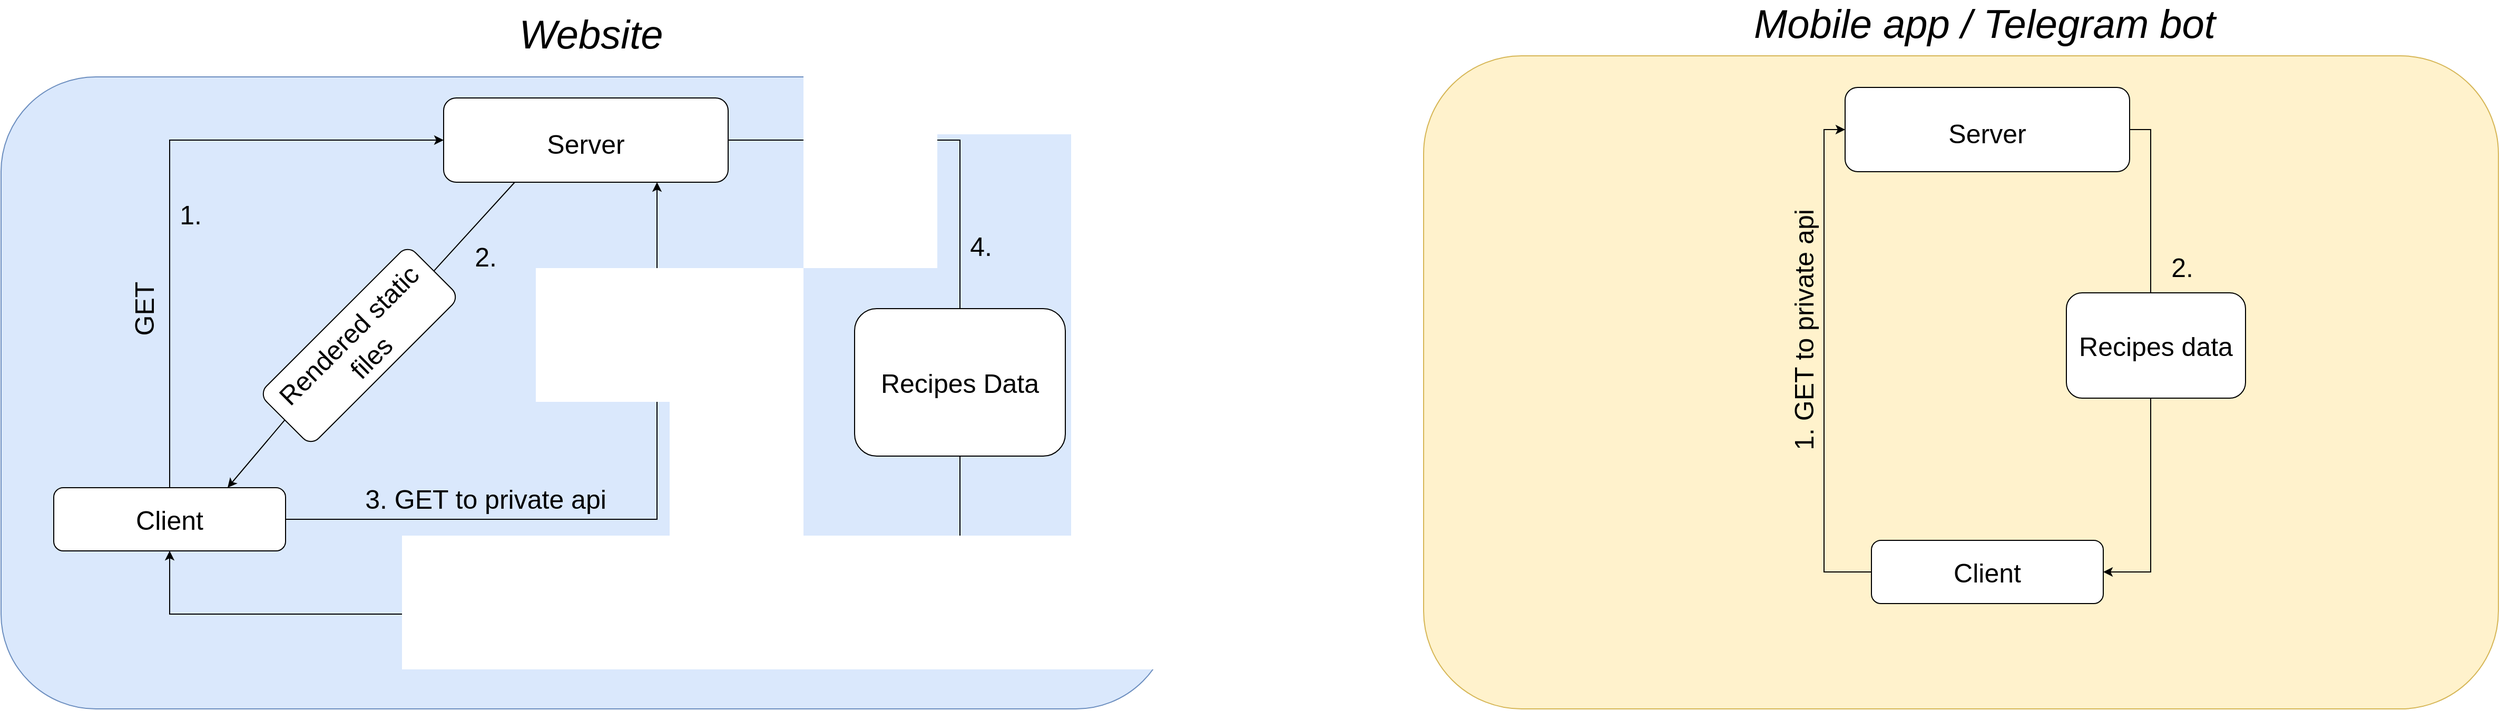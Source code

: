 <mxfile version="14.4.2" type="device"><diagram id="V2IYshtChGQk5kVaZ-dR" name="Page-1"><mxGraphModel dx="4293" dy="1444" grid="1" gridSize="10" guides="1" tooltips="1" connect="1" arrows="1" fold="1" page="1" pageScale="1" pageWidth="827" pageHeight="1169" math="0" shadow="0"><root><mxCell id="0"/><mxCell id="1" parent="0"/><mxCell id="iA0sNMy8fSWx8GxbblLB-2" value="" style="rounded=1;whiteSpace=wrap;html=1;fillColor=#dae8fc;strokeColor=#6c8ebf;" vertex="1" parent="1"><mxGeometry x="-770" y="130" width="1110" height="600" as="geometry"/></mxCell><mxCell id="iA0sNMy8fSWx8GxbblLB-3" value="Website" style="text;html=1;strokeColor=none;fillColor=none;align=center;verticalAlign=middle;whiteSpace=wrap;rounded=0;fontSize=38;fontStyle=2" vertex="1" parent="1"><mxGeometry x="-250" y="80" width="80" height="20" as="geometry"/></mxCell><mxCell id="iA0sNMy8fSWx8GxbblLB-17" style="edgeStyle=orthogonalEdgeStyle;rounded=0;orthogonalLoop=1;jettySize=auto;html=1;exitX=1;exitY=0.5;exitDx=0;exitDy=0;entryX=0.5;entryY=1;entryDx=0;entryDy=0;fontSize=25;" edge="1" parent="1" source="iA0sNMy8fSWx8GxbblLB-4" target="iA0sNMy8fSWx8GxbblLB-5"><mxGeometry relative="1" as="geometry"><Array as="points"><mxPoint x="140" y="190"/><mxPoint x="140" y="640"/><mxPoint x="-610" y="640"/></Array></mxGeometry></mxCell><mxCell id="iA0sNMy8fSWx8GxbblLB-4" value="&lt;font style=&quot;font-size: 25px&quot;&gt;Server&lt;/font&gt;" style="rounded=1;whiteSpace=wrap;html=1;fontSize=38;" vertex="1" parent="1"><mxGeometry x="-350" y="150" width="270" height="80" as="geometry"/></mxCell><mxCell id="iA0sNMy8fSWx8GxbblLB-7" style="edgeStyle=orthogonalEdgeStyle;rounded=0;orthogonalLoop=1;jettySize=auto;html=1;exitX=0.75;exitY=0;exitDx=0;exitDy=0;entryX=0;entryY=0.5;entryDx=0;entryDy=0;fontSize=25;" edge="1" parent="1" source="iA0sNMy8fSWx8GxbblLB-5" target="iA0sNMy8fSWx8GxbblLB-4"><mxGeometry relative="1" as="geometry"><Array as="points"><mxPoint x="-610" y="520"/><mxPoint x="-610" y="190"/></Array></mxGeometry></mxCell><mxCell id="iA0sNMy8fSWx8GxbblLB-15" style="edgeStyle=orthogonalEdgeStyle;rounded=0;orthogonalLoop=1;jettySize=auto;html=1;exitX=1;exitY=0.5;exitDx=0;exitDy=0;entryX=0.75;entryY=1;entryDx=0;entryDy=0;fontSize=25;" edge="1" parent="1" source="iA0sNMy8fSWx8GxbblLB-5" target="iA0sNMy8fSWx8GxbblLB-4"><mxGeometry relative="1" as="geometry"/></mxCell><mxCell id="iA0sNMy8fSWx8GxbblLB-5" value="Client" style="rounded=1;whiteSpace=wrap;html=1;fontSize=25;" vertex="1" parent="1"><mxGeometry x="-720" y="520" width="220" height="60" as="geometry"/></mxCell><mxCell id="iA0sNMy8fSWx8GxbblLB-8" value="GET" style="text;html=1;strokeColor=none;fillColor=none;align=center;verticalAlign=middle;whiteSpace=wrap;rounded=0;fontSize=25;rotation=-90;" vertex="1" parent="1"><mxGeometry x="-670" y="340" width="70" height="20" as="geometry"/></mxCell><mxCell id="iA0sNMy8fSWx8GxbblLB-9" value="Rendered static files" style="rounded=1;whiteSpace=wrap;html=1;fontSize=25;rotation=-45;" vertex="1" parent="1"><mxGeometry x="-530" y="350" width="200" height="70" as="geometry"/></mxCell><mxCell id="iA0sNMy8fSWx8GxbblLB-11" value="" style="endArrow=classic;html=1;fontSize=25;entryX=0.75;entryY=0;entryDx=0;entryDy=0;exitX=0;exitY=0.5;exitDx=0;exitDy=0;" edge="1" parent="1" source="iA0sNMy8fSWx8GxbblLB-9" target="iA0sNMy8fSWx8GxbblLB-5"><mxGeometry width="50" height="50" relative="1" as="geometry"><mxPoint x="530" y="640" as="sourcePoint"/><mxPoint x="380" y="370" as="targetPoint"/></mxGeometry></mxCell><mxCell id="iA0sNMy8fSWx8GxbblLB-12" value="" style="endArrow=none;html=1;fontSize=25;entryX=1;entryY=0.5;entryDx=0;entryDy=0;exitX=0.25;exitY=1;exitDx=0;exitDy=0;" edge="1" parent="1" source="iA0sNMy8fSWx8GxbblLB-4" target="iA0sNMy8fSWx8GxbblLB-9"><mxGeometry width="50" height="50" relative="1" as="geometry"><mxPoint x="530" y="640" as="sourcePoint"/><mxPoint x="580" y="590" as="targetPoint"/></mxGeometry></mxCell><mxCell id="iA0sNMy8fSWx8GxbblLB-13" value="1." style="text;html=1;strokeColor=none;fillColor=none;align=center;verticalAlign=middle;whiteSpace=wrap;rounded=0;fontSize=25;" vertex="1" parent="1"><mxGeometry x="-610" y="250" width="40" height="20" as="geometry"/></mxCell><mxCell id="iA0sNMy8fSWx8GxbblLB-14" value="2." style="text;html=1;strokeColor=none;fillColor=none;align=center;verticalAlign=middle;whiteSpace=wrap;rounded=0;fontSize=25;" vertex="1" parent="1"><mxGeometry x="-330" y="290" width="40" height="20" as="geometry"/></mxCell><mxCell id="iA0sNMy8fSWx8GxbblLB-16" value="3. GET to private api" style="text;html=1;strokeColor=none;fillColor=none;align=center;verticalAlign=middle;whiteSpace=wrap;rounded=0;fontSize=25;" vertex="1" parent="1"><mxGeometry x="-440" y="520" width="260" height="20" as="geometry"/></mxCell><mxCell id="iA0sNMy8fSWx8GxbblLB-18" value="Recipes Data" style="rounded=1;whiteSpace=wrap;html=1;fontSize=25;" vertex="1" parent="1"><mxGeometry x="40" y="350" width="200" height="140" as="geometry"/></mxCell><mxCell id="iA0sNMy8fSWx8GxbblLB-19" value="4." style="text;html=1;strokeColor=none;fillColor=none;align=center;verticalAlign=middle;whiteSpace=wrap;rounded=0;fontSize=25;" vertex="1" parent="1"><mxGeometry x="140" y="280" width="40" height="20" as="geometry"/></mxCell><mxCell id="iA0sNMy8fSWx8GxbblLB-20" value="" style="rounded=1;whiteSpace=wrap;html=1;fontSize=25;fillColor=#fff2cc;strokeColor=#d6b656;" vertex="1" parent="1"><mxGeometry x="580" y="110" width="1020" height="620" as="geometry"/></mxCell><mxCell id="iA0sNMy8fSWx8GxbblLB-27" style="edgeStyle=orthogonalEdgeStyle;rounded=0;orthogonalLoop=1;jettySize=auto;html=1;exitX=1;exitY=0.5;exitDx=0;exitDy=0;entryX=1;entryY=0.5;entryDx=0;entryDy=0;fontSize=25;" edge="1" parent="1" source="iA0sNMy8fSWx8GxbblLB-21" target="iA0sNMy8fSWx8GxbblLB-23"><mxGeometry relative="1" as="geometry"/></mxCell><mxCell id="iA0sNMy8fSWx8GxbblLB-21" value="&lt;font style=&quot;font-size: 25px&quot;&gt;Server&lt;/font&gt;" style="rounded=1;whiteSpace=wrap;html=1;fontSize=38;" vertex="1" parent="1"><mxGeometry x="980" y="140" width="270" height="80" as="geometry"/></mxCell><mxCell id="iA0sNMy8fSWx8GxbblLB-24" style="edgeStyle=orthogonalEdgeStyle;rounded=0;orthogonalLoop=1;jettySize=auto;html=1;exitX=0;exitY=0.5;exitDx=0;exitDy=0;entryX=0;entryY=0.5;entryDx=0;entryDy=0;fontSize=25;" edge="1" parent="1" source="iA0sNMy8fSWx8GxbblLB-23" target="iA0sNMy8fSWx8GxbblLB-21"><mxGeometry relative="1" as="geometry"/></mxCell><mxCell id="iA0sNMy8fSWx8GxbblLB-23" value="Client" style="rounded=1;whiteSpace=wrap;html=1;fontSize=25;" vertex="1" parent="1"><mxGeometry x="1005" y="570" width="220" height="60" as="geometry"/></mxCell><mxCell id="iA0sNMy8fSWx8GxbblLB-26" value="1. GET to private api" style="text;html=1;strokeColor=none;fillColor=none;align=center;verticalAlign=middle;whiteSpace=wrap;rounded=0;fontSize=25;rotation=-90;" vertex="1" parent="1"><mxGeometry x="810" y="360" width="260" height="20" as="geometry"/></mxCell><mxCell id="iA0sNMy8fSWx8GxbblLB-28" value="Recipes data" style="rounded=1;whiteSpace=wrap;html=1;fontSize=25;" vertex="1" parent="1"><mxGeometry x="1190" y="335" width="170" height="100" as="geometry"/></mxCell><mxCell id="iA0sNMy8fSWx8GxbblLB-30" value="2." style="text;html=1;strokeColor=none;fillColor=none;align=center;verticalAlign=middle;whiteSpace=wrap;rounded=0;fontSize=25;" vertex="1" parent="1"><mxGeometry x="1280" y="300" width="40" height="20" as="geometry"/></mxCell><mxCell id="iA0sNMy8fSWx8GxbblLB-32" value="Mobile app / Telegram bot" style="text;html=1;strokeColor=none;fillColor=none;align=center;verticalAlign=middle;whiteSpace=wrap;rounded=0;fontSize=38;fontStyle=2" vertex="1" parent="1"><mxGeometry x="870" y="80" width="485" as="geometry"/></mxCell></root></mxGraphModel></diagram></mxfile>
